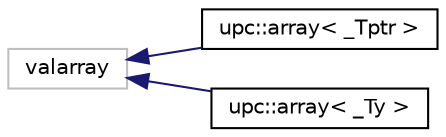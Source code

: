 digraph "Graphical Class Hierarchy"
{
  edge [fontname="Helvetica",fontsize="10",labelfontname="Helvetica",labelfontsize="10"];
  node [fontname="Helvetica",fontsize="10",shape=record];
  rankdir="LR";
  Node1 [label="valarray",height=0.2,width=0.4,color="grey75", fillcolor="white", style="filled"];
  Node1 -> Node0 [dir="back",color="midnightblue",fontsize="10",style="solid",fontname="Helvetica"];
  Node0 [label="upc::array\< _Tptr \>",height=0.2,width=0.4,color="black", fillcolor="white", style="filled",URL="$classupc_1_1array.html"];
  Node1 -> Node3 [dir="back",color="midnightblue",fontsize="10",style="solid",fontname="Helvetica"];
  Node3 [label="upc::array\< _Ty \>",height=0.2,width=0.4,color="black", fillcolor="white", style="filled",URL="$classupc_1_1array.html"];
}
